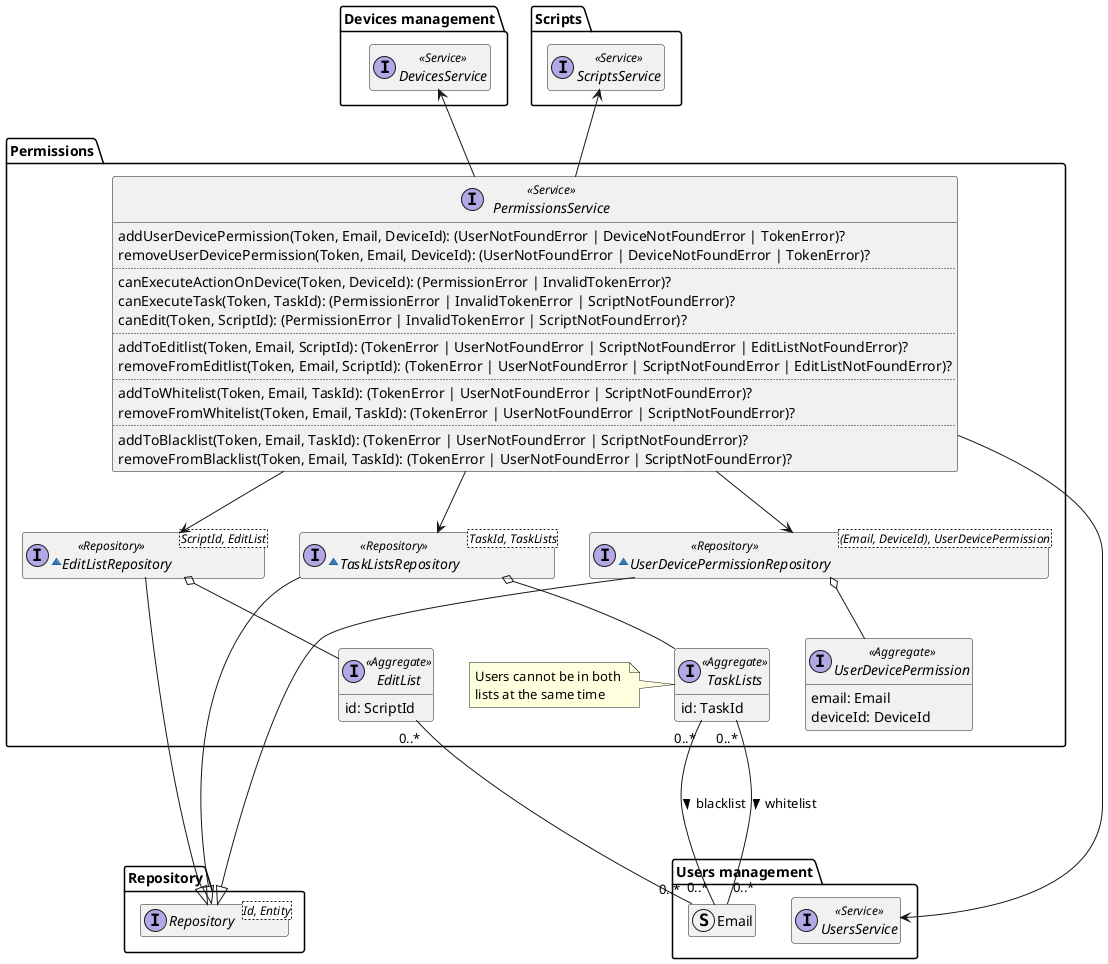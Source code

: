 
@startuml permissions-domain-model

hide empty members
package Repository{
    interface Repository<Id, Entity>
}

package "Users management" as UsersManagement {
    interface UsersService <<Service>>
    struct Email
}

package "Devices management" as DevicesManagement {
    interface DevicesService <<Service>>
}

package Scripts {
    interface ScriptsService <<Service>>
}

package "Permissions" {
    interface PermissionsService <<Service>> {
        addUserDevicePermission(Token, Email, DeviceId): (UserNotFoundError | DeviceNotFoundError | TokenError)?
        removeUserDevicePermission(Token, Email, DeviceId): (UserNotFoundError | DeviceNotFoundError | TokenError)?
        ..
        canExecuteActionOnDevice(Token, DeviceId): (PermissionError | InvalidTokenError)?
        canExecuteTask(Token, TaskId): (PermissionError | InvalidTokenError | ScriptNotFoundError)?
        canEdit(Token, ScriptId): (PermissionError | InvalidTokenError | ScriptNotFoundError)?
        ..
        addToEditlist(Token, Email, ScriptId): (TokenError | UserNotFoundError | ScriptNotFoundError | EditListNotFoundError)?
        removeFromEditlist(Token, Email, ScriptId): (TokenError | UserNotFoundError | ScriptNotFoundError | EditListNotFoundError)?
        ..
        addToWhitelist(Token, Email, TaskId): (TokenError | UserNotFoundError | ScriptNotFoundError)?
        removeFromWhitelist(Token, Email, TaskId): (TokenError | UserNotFoundError | ScriptNotFoundError)?
        ..
        addToBlacklist(Token, Email, TaskId): (TokenError | UserNotFoundError | ScriptNotFoundError)?
        removeFromBlacklist(Token, Email, TaskId): (TokenError | UserNotFoundError | ScriptNotFoundError)?
    }

    ~interface UserDevicePermissionRepository<(Email, DeviceId), UserDevicePermission> <<Repository>> {
    }

    interface UserDevicePermission <<Aggregate>> {
        email: Email
        deviceId: DeviceId
    }

    ~interface EditListRepository<ScriptId, EditList> <<Repository>> {
    }

    interface EditList <<Aggregate>> {
        id: ScriptId
    }

    ~interface TaskListsRepository<TaskId, TaskLists> <<Repository>> {
    }

    interface TaskLists <<Aggregate>> {
        id: TaskId
    }

    note left of TaskLists
        Users cannot be in both 
        lists at the same time
    end note


    PermissionsService -u-> DevicesManagement.DevicesService
    PermissionsService --> UsersManagement.UsersService
    PermissionsService -u-> Scripts.ScriptsService
    PermissionsService --> UserDevicePermissionRepository
    PermissionsService --> EditListRepository
    PermissionsService --> TaskListsRepository
    UserDevicePermissionRepository ----|> Repository.Repository
    UserDevicePermissionRepository o-- UserDevicePermission
    EditList "0..*" -- "0..*" UsersManagement.Email
    EditListRepository --|> Repository.Repository
    EditListRepository o-- EditList
    TaskLists "0..*" --- "0..*" UsersManagement.Email : "blacklist >"
    TaskLists "0..*" --- "0..*" UsersManagement.Email : "whitelist >"
    TaskListsRepository --|> Repository.Repository
    TaskListsRepository o-- TaskLists

}

@enduml
